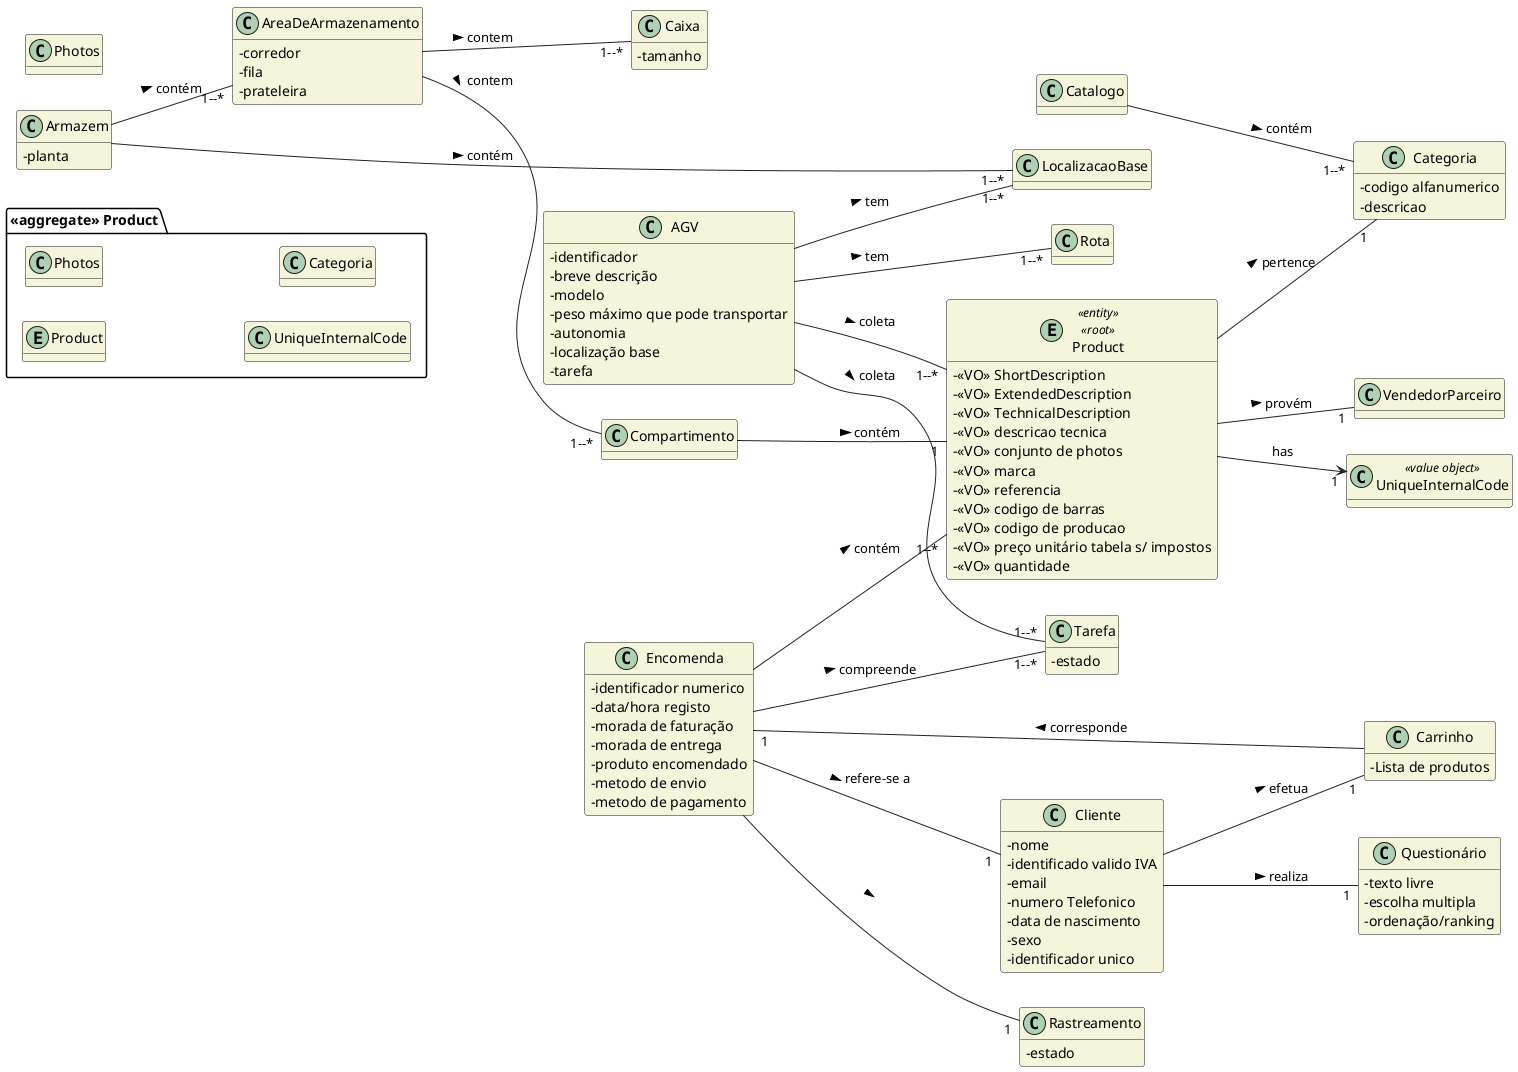 @startuml
'https://plantuml.com/class-diagram

hide methods
left to right direction
skinparam classAttributeIconSize 0
skinparam classBackgroundColor beige
skinparam ArrowColor #222222

package "<<aggregate>> Product" {
    entity Product
    class Photos
    class UniqueInternalCode
    class Categoria
}

entity Product <<entity>> <<root>> {
    -<<VO>> ShortDescription
    -<<VO>> ExtendedDescription
    -<<VO>> TechnicalDescription
    -<<VO>> descricao tecnica
    -<<VO>> conjunto de photos
    -<<VO>> marca
    -<<VO>> referencia
    -<<VO>> codigo de barras
    -<<VO>> codigo de producao
    -<<VO>> preço unitário tabela s/ impostos
    -<<VO>> quantidade

}

class Photos {}

class UniqueInternalCode <<value object>>

class Categoria{
- codigo alfanumerico
- descricao
}

class Armazem{
- planta
}

class AreaDeArmazenamento{
- corredor
- fila
- prateleira
}

class Compartimento{}

class Caixa{
- tamanho
}

class Catalogo{}

class Cliente{
- nome
- identificado valido IVA
- email
- numero Telefonico
- data de nascimento
- sexo
- endereço(s) cobrança
- endereço(s) entrega
- identificador unico
}

class Encomenda{
- identificador numerico
- data/hora registo
- morada de faturação
- morada de entrega
- produto encomendado
- metodo de envio
- metodo de pagamento
}

class Carrinho{
-Lista de produtos
}

class Rastreamento{
- estado
}

class Questionário {
- texto livre
- escolha multipla
- ordenação/ranking
}

class AGV{
- identificador
- breve descrição
- modelo
- peso máximo que pode transportar
- autonomia
- localização base
- tarefa
}

class Tarefa{
-estado
}

class VendedorParceiro{}

class Rota{}

class LocalizacaoBase {}

AGV -- "1--*" Product : coleta >
AGV -- "1--*" Tarefa : coleta >
AGV -- "1--*" Rota : tem >
AGV -- "1--*" LocalizacaoBase : tem >

Armazem -- "1--*" AreaDeArmazenamento : contém >
Armazem -- "1--*" LocalizacaoBase : contém >

AreaDeArmazenamento -- "1--*" Caixa : contem >
AreaDeArmazenamento -- "1--*" Compartimento : contem >

Carrinho -- "1" Encomenda : corresponde >

Catalogo -- "1--*" Categoria : contém >

Cliente -- "1" Carrinho : efetua >
Cliente -- "1" Questionário : realiza >

Compartimento -- "1" Product : contém >

Encomenda -- "1--*" Product : contém >
Encomenda -- "1" Rastreamento : >
Encomenda -- "1" Cliente : refere-se a >
Encomenda -- "1--*" Tarefa : compreende >

Product --> "1" UniqueInternalCode : has

Product -- "1" Categoria : pertence >
Product -- "1" VendedorParceiro : provém >

@enduml
